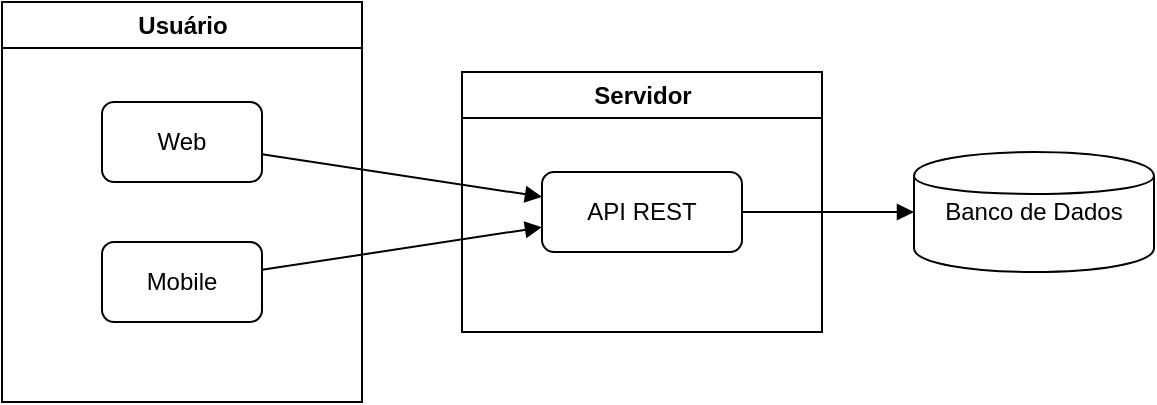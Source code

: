 <mxfile version="27.1.1">
  <diagram name="Implantação - Web, Mobile, API" id="implantacao123">
    <mxGraphModel dx="1331" dy="834" grid="1" gridSize="10" guides="1" tooltips="1" connect="1" arrows="1" fold="1" page="1" pageScale="1" pageWidth="827" pageHeight="1169" math="0" shadow="0">
      <root>
        <mxCell id="0" />
        <mxCell id="1" parent="0" />
        <mxCell id="UsuarioNode" value="Usuário" style="swimlane;html=1;" parent="1" vertex="1">
          <mxGeometry x="114" y="260" width="180" height="200" as="geometry" />
        </mxCell>
        <mxCell id="Web" value="Web" style="shape=rectangle;rounded=1;whiteSpace=wrap;html=1;" parent="UsuarioNode" vertex="1">
          <mxGeometry x="50" y="50" width="80" height="40" as="geometry" />
        </mxCell>
        <mxCell id="Mobile" value="Mobile" style="shape=rectangle;rounded=1;whiteSpace=wrap;html=1;" parent="UsuarioNode" vertex="1">
          <mxGeometry x="50" y="120" width="80" height="40" as="geometry" />
        </mxCell>
        <mxCell id="ServidorNode" value="Servidor" style="swimlane;html=1;" parent="1" vertex="1">
          <mxGeometry x="344" y="295" width="180" height="130" as="geometry" />
        </mxCell>
        <mxCell id="API" value="API REST" style="shape=rectangle;rounded=1;whiteSpace=wrap;html=1;" parent="ServidorNode" vertex="1">
          <mxGeometry x="40" y="50" width="100" height="40" as="geometry" />
        </mxCell>
        <mxCell id="DB" value="Banco de Dados" style="shape=cylinder;whiteSpace=wrap;html=1;" parent="1" vertex="1">
          <mxGeometry x="570" y="335" width="120" height="60" as="geometry" />
        </mxCell>
        <mxCell id="WebToAPI" style="endArrow=block;html=1;" parent="1" source="Web" target="API" edge="1">
          <mxGeometry relative="1" as="geometry" />
        </mxCell>
        <mxCell id="MobileToAPI" style="endArrow=block;html=1;" parent="1" source="Mobile" target="API" edge="1">
          <mxGeometry relative="1" as="geometry" />
        </mxCell>
        <mxCell id="APItoDB" style="endArrow=block;html=1;" parent="1" source="API" target="DB" edge="1">
          <mxGeometry relative="1" as="geometry" />
        </mxCell>
      </root>
    </mxGraphModel>
  </diagram>
</mxfile>
